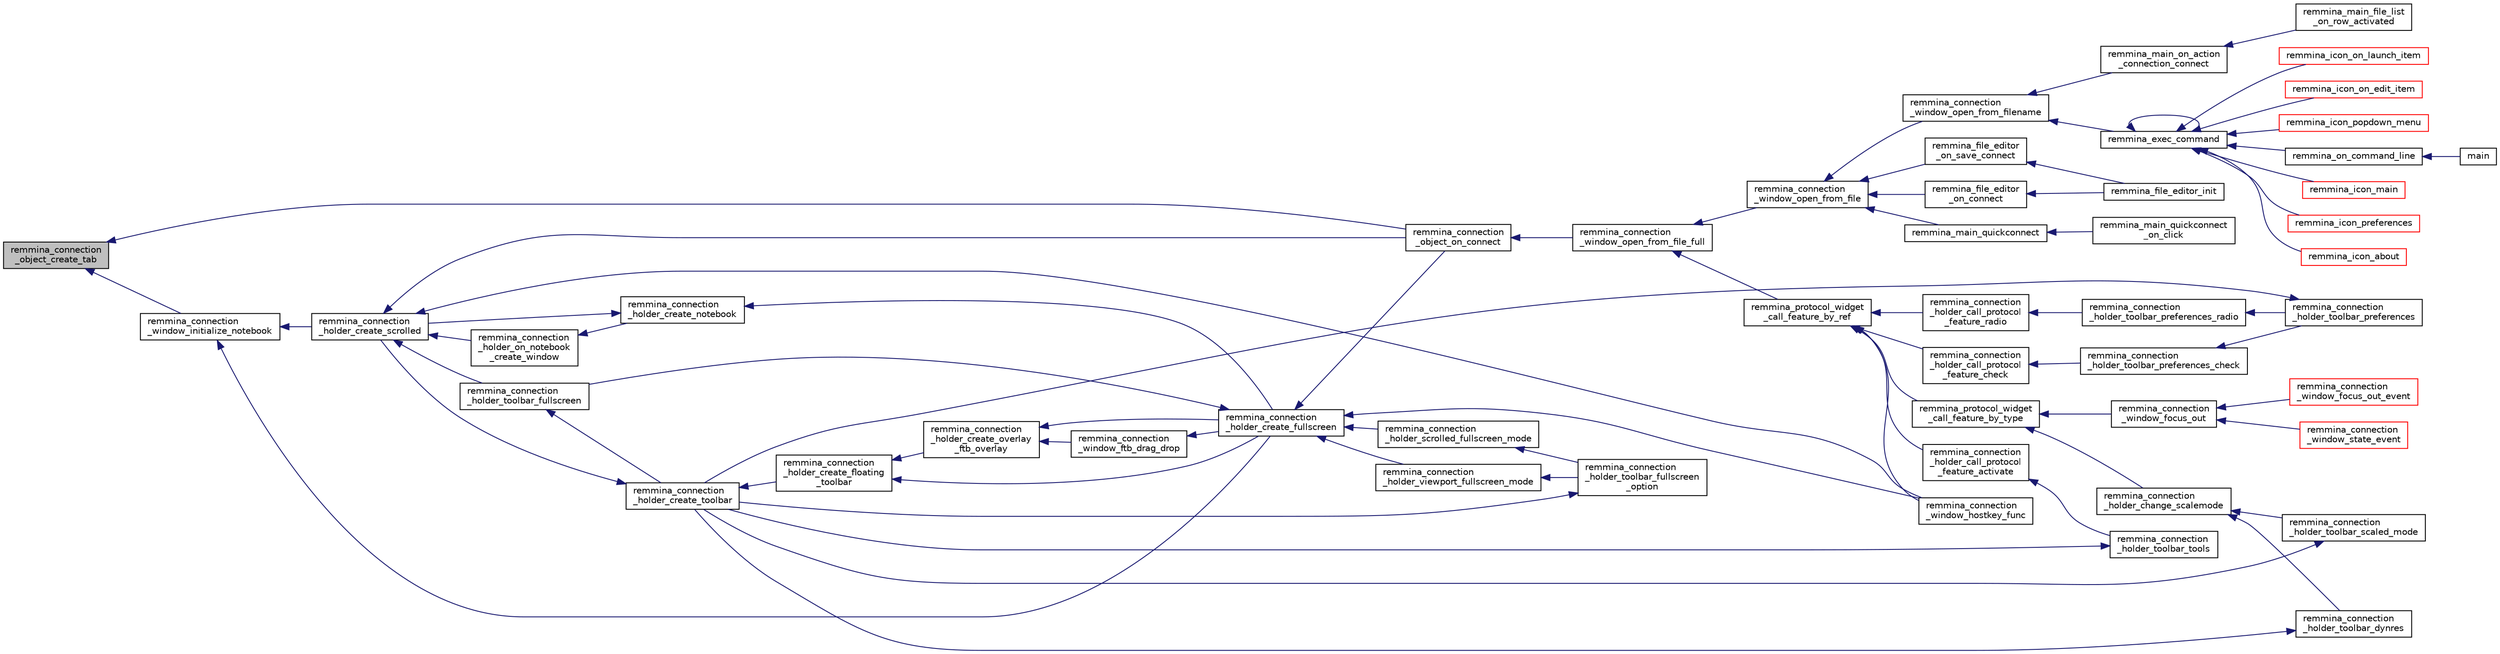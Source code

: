 digraph "remmina_connection_object_create_tab"
{
  edge [fontname="Helvetica",fontsize="10",labelfontname="Helvetica",labelfontsize="10"];
  node [fontname="Helvetica",fontsize="10",shape=record];
  rankdir="LR";
  Node10743 [label="remmina_connection\l_object_create_tab",height=0.2,width=0.4,color="black", fillcolor="grey75", style="filled", fontcolor="black"];
  Node10743 -> Node10744 [dir="back",color="midnightblue",fontsize="10",style="solid",fontname="Helvetica"];
  Node10744 [label="remmina_connection\l_window_initialize_notebook",height=0.2,width=0.4,color="black", fillcolor="white", style="filled",URL="$remmina__connection__window_8c.html#aa28770c2f7c156eb4574227310481041"];
  Node10744 -> Node10745 [dir="back",color="midnightblue",fontsize="10",style="solid",fontname="Helvetica"];
  Node10745 [label="remmina_connection\l_holder_create_scrolled",height=0.2,width=0.4,color="black", fillcolor="white", style="filled",URL="$remmina__connection__window_8c.html#a57b3656c37df65d276ddd50a16906dc7"];
  Node10745 -> Node10746 [dir="back",color="midnightblue",fontsize="10",style="solid",fontname="Helvetica"];
  Node10746 [label="remmina_connection\l_holder_toolbar_fullscreen",height=0.2,width=0.4,color="black", fillcolor="white", style="filled",URL="$remmina__connection__window_8c.html#a02ac20f50f1b7b816bd7208127efdbee"];
  Node10746 -> Node10747 [dir="back",color="midnightblue",fontsize="10",style="solid",fontname="Helvetica"];
  Node10747 [label="remmina_connection\l_holder_create_toolbar",height=0.2,width=0.4,color="black", fillcolor="white", style="filled",URL="$remmina__connection__window_8c.html#af8138da72278e9e9000276e08a6fd984"];
  Node10747 -> Node10748 [dir="back",color="midnightblue",fontsize="10",style="solid",fontname="Helvetica"];
  Node10748 [label="remmina_connection\l_holder_create_floating\l_toolbar",height=0.2,width=0.4,color="black", fillcolor="white", style="filled",URL="$remmina__connection__window_8c.html#a967dca6c1876afc3e6bcb763f9709d43"];
  Node10748 -> Node10749 [dir="back",color="midnightblue",fontsize="10",style="solid",fontname="Helvetica"];
  Node10749 [label="remmina_connection\l_holder_create_overlay\l_ftb_overlay",height=0.2,width=0.4,color="black", fillcolor="white", style="filled",URL="$remmina__connection__window_8c.html#ab2edcb806312b3367c70fbb13c383ae0"];
  Node10749 -> Node10750 [dir="back",color="midnightblue",fontsize="10",style="solid",fontname="Helvetica"];
  Node10750 [label="remmina_connection\l_window_ftb_drag_drop",height=0.2,width=0.4,color="black", fillcolor="white", style="filled",URL="$remmina__connection__window_8c.html#a15c9b2bd929f8f2bb64d0bb6fa60f067"];
  Node10750 -> Node10751 [dir="back",color="midnightblue",fontsize="10",style="solid",fontname="Helvetica"];
  Node10751 [label="remmina_connection\l_holder_create_fullscreen",height=0.2,width=0.4,color="black", fillcolor="white", style="filled",URL="$remmina__connection__window_8c.html#ae67ca4d276339723c1ff87fc224eaccf"];
  Node10751 -> Node10746 [dir="back",color="midnightblue",fontsize="10",style="solid",fontname="Helvetica"];
  Node10751 -> Node10752 [dir="back",color="midnightblue",fontsize="10",style="solid",fontname="Helvetica"];
  Node10752 [label="remmina_connection\l_holder_viewport_fullscreen_mode",height=0.2,width=0.4,color="black", fillcolor="white", style="filled",URL="$remmina__connection__window_8c.html#a0e99d0ff8c39f2c6de508eee9ef498c5"];
  Node10752 -> Node10753 [dir="back",color="midnightblue",fontsize="10",style="solid",fontname="Helvetica"];
  Node10753 [label="remmina_connection\l_holder_toolbar_fullscreen\l_option",height=0.2,width=0.4,color="black", fillcolor="white", style="filled",URL="$remmina__connection__window_8c.html#a1415cdcbed0e6fe9a7978586bf132207"];
  Node10753 -> Node10747 [dir="back",color="midnightblue",fontsize="10",style="solid",fontname="Helvetica"];
  Node10751 -> Node10754 [dir="back",color="midnightblue",fontsize="10",style="solid",fontname="Helvetica"];
  Node10754 [label="remmina_connection\l_holder_scrolled_fullscreen_mode",height=0.2,width=0.4,color="black", fillcolor="white", style="filled",URL="$remmina__connection__window_8c.html#aa25cae5c0e15e13b817b925e42a044a9"];
  Node10754 -> Node10753 [dir="back",color="midnightblue",fontsize="10",style="solid",fontname="Helvetica"];
  Node10751 -> Node10755 [dir="back",color="midnightblue",fontsize="10",style="solid",fontname="Helvetica"];
  Node10755 [label="remmina_connection\l_window_hostkey_func",height=0.2,width=0.4,color="black", fillcolor="white", style="filled",URL="$remmina__connection__window_8c.html#abef663d930076deb3105f86dabe2a9c3"];
  Node10751 -> Node10756 [dir="back",color="midnightblue",fontsize="10",style="solid",fontname="Helvetica"];
  Node10756 [label="remmina_connection\l_object_on_connect",height=0.2,width=0.4,color="black", fillcolor="white", style="filled",URL="$remmina__connection__window_8c.html#a0ad685a873ecef95ec13caba17e0c22e"];
  Node10756 -> Node10757 [dir="back",color="midnightblue",fontsize="10",style="solid",fontname="Helvetica"];
  Node10757 [label="remmina_connection\l_window_open_from_file_full",height=0.2,width=0.4,color="black", fillcolor="white", style="filled",URL="$remmina__connection__window_8h.html#adbf2b670ca3bae96a99cb0b36021a961"];
  Node10757 -> Node10758 [dir="back",color="midnightblue",fontsize="10",style="solid",fontname="Helvetica"];
  Node10758 [label="remmina_connection\l_window_open_from_file",height=0.2,width=0.4,color="black", fillcolor="white", style="filled",URL="$remmina__connection__window_8h.html#a1c7f722a89609523cc4de079cc82f23c"];
  Node10758 -> Node10759 [dir="back",color="midnightblue",fontsize="10",style="solid",fontname="Helvetica"];
  Node10759 [label="remmina_connection\l_window_open_from_filename",height=0.2,width=0.4,color="black", fillcolor="white", style="filled",URL="$remmina__connection__window_8h.html#ab0ed27ef360efc7d92906cbabf9da5db"];
  Node10759 -> Node10760 [dir="back",color="midnightblue",fontsize="10",style="solid",fontname="Helvetica"];
  Node10760 [label="remmina_exec_command",height=0.2,width=0.4,color="black", fillcolor="white", style="filled",URL="$remmina__exec_8h.html#a424cabdcff647797061e7482049d62a7"];
  Node10760 -> Node10761 [dir="back",color="midnightblue",fontsize="10",style="solid",fontname="Helvetica"];
  Node10761 [label="remmina_on_command_line",height=0.2,width=0.4,color="black", fillcolor="white", style="filled",URL="$remmina_8c.html#aeb286fc5bd52ab5382ab8cb495dc2914"];
  Node10761 -> Node10762 [dir="back",color="midnightblue",fontsize="10",style="solid",fontname="Helvetica"];
  Node10762 [label="main",height=0.2,width=0.4,color="black", fillcolor="white", style="filled",URL="$remmina_8c.html#a0ddf1224851353fc92bfbff6f499fa97"];
  Node10760 -> Node10760 [dir="back",color="midnightblue",fontsize="10",style="solid",fontname="Helvetica"];
  Node10760 -> Node10763 [dir="back",color="midnightblue",fontsize="10",style="solid",fontname="Helvetica"];
  Node10763 [label="remmina_icon_main",height=0.2,width=0.4,color="red", fillcolor="white", style="filled",URL="$remmina__icon_8c.html#a920476110ab6410c8fc8cf734109e497"];
  Node10760 -> Node10774 [dir="back",color="midnightblue",fontsize="10",style="solid",fontname="Helvetica"];
  Node10774 [label="remmina_icon_preferences",height=0.2,width=0.4,color="red", fillcolor="white", style="filled",URL="$remmina__icon_8c.html#ad3b0e3d12e4854eae05b1afea19da404"];
  Node10760 -> Node10775 [dir="back",color="midnightblue",fontsize="10",style="solid",fontname="Helvetica"];
  Node10775 [label="remmina_icon_about",height=0.2,width=0.4,color="red", fillcolor="white", style="filled",URL="$remmina__icon_8c.html#a5cdf1958ef01e49889bcee2e90e2cf71"];
  Node10760 -> Node10776 [dir="back",color="midnightblue",fontsize="10",style="solid",fontname="Helvetica"];
  Node10776 [label="remmina_icon_on_launch_item",height=0.2,width=0.4,color="red", fillcolor="white", style="filled",URL="$remmina__icon_8c.html#ad1699688680e12abcfd5c74dd2f76d83"];
  Node10760 -> Node10779 [dir="back",color="midnightblue",fontsize="10",style="solid",fontname="Helvetica"];
  Node10779 [label="remmina_icon_on_edit_item",height=0.2,width=0.4,color="red", fillcolor="white", style="filled",URL="$remmina__icon_8c.html#af8708120906a8dc41a7998ebf9ecd129"];
  Node10760 -> Node10780 [dir="back",color="midnightblue",fontsize="10",style="solid",fontname="Helvetica"];
  Node10780 [label="remmina_icon_popdown_menu",height=0.2,width=0.4,color="red", fillcolor="white", style="filled",URL="$remmina__icon_8c.html#a444be76e3c3a065279c5f9abc7fae833"];
  Node10759 -> Node10781 [dir="back",color="midnightblue",fontsize="10",style="solid",fontname="Helvetica"];
  Node10781 [label="remmina_main_on_action\l_connection_connect",height=0.2,width=0.4,color="black", fillcolor="white", style="filled",URL="$remmina__main_8c.html#ae023d1cb099a4f7bee79f13760566cbf"];
  Node10781 -> Node10782 [dir="back",color="midnightblue",fontsize="10",style="solid",fontname="Helvetica"];
  Node10782 [label="remmina_main_file_list\l_on_row_activated",height=0.2,width=0.4,color="black", fillcolor="white", style="filled",URL="$remmina__main_8c.html#aba1a89a2400c5cc8373c6bd34602ac10"];
  Node10758 -> Node10783 [dir="back",color="midnightblue",fontsize="10",style="solid",fontname="Helvetica"];
  Node10783 [label="remmina_file_editor\l_on_connect",height=0.2,width=0.4,color="black", fillcolor="white", style="filled",URL="$remmina__file__editor_8c.html#a73b8581fd1fd77532b748d91a2951f25"];
  Node10783 -> Node10767 [dir="back",color="midnightblue",fontsize="10",style="solid",fontname="Helvetica"];
  Node10767 [label="remmina_file_editor_init",height=0.2,width=0.4,color="black", fillcolor="white", style="filled",URL="$remmina__file__editor_8c.html#a9afd8d41c66f547320930eb331f3124d"];
  Node10758 -> Node10768 [dir="back",color="midnightblue",fontsize="10",style="solid",fontname="Helvetica"];
  Node10768 [label="remmina_file_editor\l_on_save_connect",height=0.2,width=0.4,color="black", fillcolor="white", style="filled",URL="$remmina__file__editor_8c.html#a57224f3f69f04f398de563b71be6b18e"];
  Node10768 -> Node10767 [dir="back",color="midnightblue",fontsize="10",style="solid",fontname="Helvetica"];
  Node10758 -> Node10784 [dir="back",color="midnightblue",fontsize="10",style="solid",fontname="Helvetica"];
  Node10784 [label="remmina_main_quickconnect",height=0.2,width=0.4,color="black", fillcolor="white", style="filled",URL="$remmina__main_8c.html#a802458852abacebfb16f1f4295806a01"];
  Node10784 -> Node10785 [dir="back",color="midnightblue",fontsize="10",style="solid",fontname="Helvetica"];
  Node10785 [label="remmina_main_quickconnect\l_on_click",height=0.2,width=0.4,color="black", fillcolor="white", style="filled",URL="$remmina__main_8c.html#a210e9e04c7c97cc86412044de31f659d"];
  Node10757 -> Node10786 [dir="back",color="midnightblue",fontsize="10",style="solid",fontname="Helvetica"];
  Node10786 [label="remmina_protocol_widget\l_call_feature_by_ref",height=0.2,width=0.4,color="black", fillcolor="white", style="filled",URL="$remmina__protocol__widget_8h.html#a605b69a9aa4393024369cc5070488692"];
  Node10786 -> Node10787 [dir="back",color="midnightblue",fontsize="10",style="solid",fontname="Helvetica"];
  Node10787 [label="remmina_connection\l_holder_call_protocol\l_feature_radio",height=0.2,width=0.4,color="black", fillcolor="white", style="filled",URL="$remmina__connection__window_8c.html#a86280cb973101817f7410af393bc2f98"];
  Node10787 -> Node10788 [dir="back",color="midnightblue",fontsize="10",style="solid",fontname="Helvetica"];
  Node10788 [label="remmina_connection\l_holder_toolbar_preferences_radio",height=0.2,width=0.4,color="black", fillcolor="white", style="filled",URL="$remmina__connection__window_8c.html#a1ddab4aacc284c606ab237eae9c0b5a9"];
  Node10788 -> Node10789 [dir="back",color="midnightblue",fontsize="10",style="solid",fontname="Helvetica"];
  Node10789 [label="remmina_connection\l_holder_toolbar_preferences",height=0.2,width=0.4,color="black", fillcolor="white", style="filled",URL="$remmina__connection__window_8c.html#a78ec7d6e66d6e6569c1a9a0230c74bc8"];
  Node10789 -> Node10747 [dir="back",color="midnightblue",fontsize="10",style="solid",fontname="Helvetica"];
  Node10786 -> Node10790 [dir="back",color="midnightblue",fontsize="10",style="solid",fontname="Helvetica"];
  Node10790 [label="remmina_connection\l_holder_call_protocol\l_feature_check",height=0.2,width=0.4,color="black", fillcolor="white", style="filled",URL="$remmina__connection__window_8c.html#a8d924ded7fe147df8b5f113e2fb1d6e7"];
  Node10790 -> Node10791 [dir="back",color="midnightblue",fontsize="10",style="solid",fontname="Helvetica"];
  Node10791 [label="remmina_connection\l_holder_toolbar_preferences_check",height=0.2,width=0.4,color="black", fillcolor="white", style="filled",URL="$remmina__connection__window_8c.html#ada0dce340f5f1484c496a2357e8a2c69"];
  Node10791 -> Node10789 [dir="back",color="midnightblue",fontsize="10",style="solid",fontname="Helvetica"];
  Node10786 -> Node10792 [dir="back",color="midnightblue",fontsize="10",style="solid",fontname="Helvetica"];
  Node10792 [label="remmina_connection\l_holder_call_protocol\l_feature_activate",height=0.2,width=0.4,color="black", fillcolor="white", style="filled",URL="$remmina__connection__window_8c.html#a4507b43c6fd10bc68d9512c6b253a552"];
  Node10792 -> Node10793 [dir="back",color="midnightblue",fontsize="10",style="solid",fontname="Helvetica"];
  Node10793 [label="remmina_connection\l_holder_toolbar_tools",height=0.2,width=0.4,color="black", fillcolor="white", style="filled",URL="$remmina__connection__window_8c.html#a51cc0b2274049920f67c71047bd76213"];
  Node10793 -> Node10747 [dir="back",color="midnightblue",fontsize="10",style="solid",fontname="Helvetica"];
  Node10786 -> Node10755 [dir="back",color="midnightblue",fontsize="10",style="solid",fontname="Helvetica"];
  Node10786 -> Node10794 [dir="back",color="midnightblue",fontsize="10",style="solid",fontname="Helvetica"];
  Node10794 [label="remmina_protocol_widget\l_call_feature_by_type",height=0.2,width=0.4,color="black", fillcolor="white", style="filled",URL="$remmina__protocol__widget_8h.html#a6a630e96e5b914d60d678ae8eaad4cd9"];
  Node10794 -> Node10795 [dir="back",color="midnightblue",fontsize="10",style="solid",fontname="Helvetica"];
  Node10795 [label="remmina_connection\l_holder_change_scalemode",height=0.2,width=0.4,color="black", fillcolor="white", style="filled",URL="$remmina__connection__window_8c.html#a5565ebedf82eb9f2d54b7f447b4c930e"];
  Node10795 -> Node10796 [dir="back",color="midnightblue",fontsize="10",style="solid",fontname="Helvetica"];
  Node10796 [label="remmina_connection\l_holder_toolbar_dynres",height=0.2,width=0.4,color="black", fillcolor="white", style="filled",URL="$remmina__connection__window_8c.html#a576e3800c7371f63b27e3832848ac4e5"];
  Node10796 -> Node10747 [dir="back",color="midnightblue",fontsize="10",style="solid",fontname="Helvetica"];
  Node10795 -> Node10797 [dir="back",color="midnightblue",fontsize="10",style="solid",fontname="Helvetica"];
  Node10797 [label="remmina_connection\l_holder_toolbar_scaled_mode",height=0.2,width=0.4,color="black", fillcolor="white", style="filled",URL="$remmina__connection__window_8c.html#ad6136dd7c0867a5a5f1c0b0645632ee4"];
  Node10797 -> Node10747 [dir="back",color="midnightblue",fontsize="10",style="solid",fontname="Helvetica"];
  Node10794 -> Node10798 [dir="back",color="midnightblue",fontsize="10",style="solid",fontname="Helvetica"];
  Node10798 [label="remmina_connection\l_window_focus_out",height=0.2,width=0.4,color="black", fillcolor="white", style="filled",URL="$remmina__connection__window_8c.html#a8c242e0a7ee57ed79099c330d696b43f"];
  Node10798 -> Node10799 [dir="back",color="midnightblue",fontsize="10",style="solid",fontname="Helvetica"];
  Node10799 [label="remmina_connection\l_window_focus_out_event",height=0.2,width=0.4,color="red", fillcolor="white", style="filled",URL="$remmina__connection__window_8c.html#a539828a1dd435bee083d82136691176c"];
  Node10798 -> Node10801 [dir="back",color="midnightblue",fontsize="10",style="solid",fontname="Helvetica"];
  Node10801 [label="remmina_connection\l_window_state_event",height=0.2,width=0.4,color="red", fillcolor="white", style="filled",URL="$remmina__connection__window_8c.html#a174d5b1e983a96c98aae2e8078f462bd"];
  Node10749 -> Node10751 [dir="back",color="midnightblue",fontsize="10",style="solid",fontname="Helvetica"];
  Node10748 -> Node10751 [dir="back",color="midnightblue",fontsize="10",style="solid",fontname="Helvetica"];
  Node10747 -> Node10745 [dir="back",color="midnightblue",fontsize="10",style="solid",fontname="Helvetica"];
  Node10745 -> Node10802 [dir="back",color="midnightblue",fontsize="10",style="solid",fontname="Helvetica"];
  Node10802 [label="remmina_connection\l_holder_on_notebook\l_create_window",height=0.2,width=0.4,color="black", fillcolor="white", style="filled",URL="$remmina__connection__window_8c.html#a2f5fc595c1aad851962aa58e2009bcce"];
  Node10802 -> Node10803 [dir="back",color="midnightblue",fontsize="10",style="solid",fontname="Helvetica"];
  Node10803 [label="remmina_connection\l_holder_create_notebook",height=0.2,width=0.4,color="black", fillcolor="white", style="filled",URL="$remmina__connection__window_8c.html#ae616dc409c5775dc73d9a83c1f081705"];
  Node10803 -> Node10745 [dir="back",color="midnightblue",fontsize="10",style="solid",fontname="Helvetica"];
  Node10803 -> Node10751 [dir="back",color="midnightblue",fontsize="10",style="solid",fontname="Helvetica"];
  Node10745 -> Node10755 [dir="back",color="midnightblue",fontsize="10",style="solid",fontname="Helvetica"];
  Node10745 -> Node10756 [dir="back",color="midnightblue",fontsize="10",style="solid",fontname="Helvetica"];
  Node10744 -> Node10751 [dir="back",color="midnightblue",fontsize="10",style="solid",fontname="Helvetica"];
  Node10743 -> Node10756 [dir="back",color="midnightblue",fontsize="10",style="solid",fontname="Helvetica"];
}
